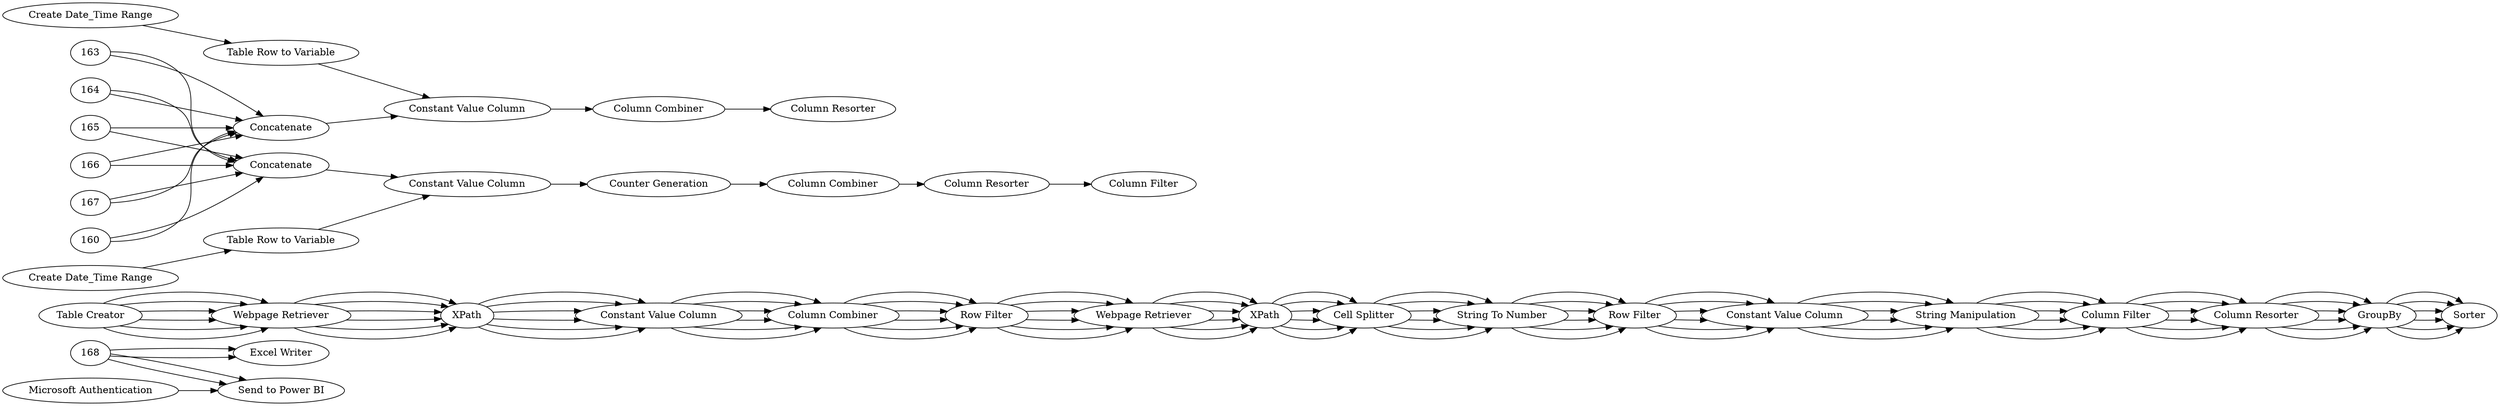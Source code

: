 digraph {
	64 [label="Excel Writer"]
	117 [label="Microsoft Authentication"]
	118 [label="Send to Power BI"]
	84 [label="Webpage Retriever"]
	85 [label=XPath]
	86 [label="Table Creator"]
	141 [label="Constant Value Column"]
	142 [label="Column Combiner"]
	4 [label="Webpage Retriever"]
	58 [label=XPath]
	59 [label="String To Number"]
	60 [label="Cell Splitter"]
	61 [label="Row Filter"]
	65 [label="Row Filter"]
	66 [label="Constant Value Column"]
	68 [label="Column Filter"]
	69 [label=GroupBy]
	70 [label=Sorter]
	71 [label="String Manipulation"]
	72 [label="Column Resorter"]
	147 [label=Concatenate]
	148 [label="Constant Value Column"]
	149 [label="Table Row to Variable"]
	150 [label="Create Date_Time Range"]
	151 [label="Column Combiner"]
	152 [label="Column Resorter"]
	35 [label="Column Combiner"]
	119 [label=Concatenate]
	120 [label="Constant Value Column"]
	121 [label="Create Date_Time Range"]
	123 [label="Table Row to Variable"]
	125 [label="Counter Generation"]
	126 [label="Column Resorter"]
	127 [label="Column Filter"]
	84 [label="Webpage Retriever"]
	85 [label=XPath]
	86 [label="Table Creator"]
	141 [label="Constant Value Column"]
	142 [label="Column Combiner"]
	4 [label="Webpage Retriever"]
	58 [label=XPath]
	59 [label="String To Number"]
	60 [label="Cell Splitter"]
	61 [label="Row Filter"]
	65 [label="Row Filter"]
	66 [label="Constant Value Column"]
	68 [label="Column Filter"]
	69 [label=GroupBy]
	70 [label=Sorter]
	71 [label="String Manipulation"]
	72 [label="Column Resorter"]
	84 [label="Webpage Retriever"]
	85 [label=XPath]
	86 [label="Table Creator"]
	141 [label="Constant Value Column"]
	142 [label="Column Combiner"]
	4 [label="Webpage Retriever"]
	58 [label=XPath]
	59 [label="String To Number"]
	60 [label="Cell Splitter"]
	61 [label="Row Filter"]
	65 [label="Row Filter"]
	66 [label="Constant Value Column"]
	68 [label="Column Filter"]
	69 [label=GroupBy]
	70 [label=Sorter]
	71 [label="String Manipulation"]
	72 [label="Column Resorter"]
	84 [label="Webpage Retriever"]
	85 [label=XPath]
	86 [label="Table Creator"]
	141 [label="Constant Value Column"]
	142 [label="Column Combiner"]
	4 [label="Webpage Retriever"]
	58 [label=XPath]
	59 [label="String To Number"]
	60 [label="Cell Splitter"]
	61 [label="Row Filter"]
	65 [label="Row Filter"]
	66 [label="Constant Value Column"]
	68 [label="Column Filter"]
	69 [label=GroupBy]
	70 [label=Sorter]
	71 [label="String Manipulation"]
	72 [label="Column Resorter"]
	84 [label="Webpage Retriever"]
	85 [label=XPath]
	86 [label="Table Creator"]
	141 [label="Constant Value Column"]
	142 [label="Column Combiner"]
	4 [label="Webpage Retriever"]
	58 [label=XPath]
	59 [label="String To Number"]
	60 [label="Cell Splitter"]
	61 [label="Row Filter"]
	65 [label="Row Filter"]
	66 [label="Constant Value Column"]
	68 [label="Column Filter"]
	69 [label=GroupBy]
	70 [label=Sorter]
	71 [label="String Manipulation"]
	72 [label="Column Resorter"]
	84 [label="Webpage Retriever"]
	85 [label=XPath]
	86 [label="Table Creator"]
	141 [label="Constant Value Column"]
	142 [label="Column Combiner"]
	4 [label="Webpage Retriever"]
	58 [label=XPath]
	59 [label="String To Number"]
	60 [label="Cell Splitter"]
	61 [label="Row Filter"]
	65 [label="Row Filter"]
	66 [label="Constant Value Column"]
	68 [label="Column Filter"]
	69 [label=GroupBy]
	70 [label=Sorter]
	71 [label="String Manipulation"]
	72 [label="Column Resorter"]
	4 -> 58
	58 -> 60
	59 -> 61
	60 -> 59
	61 -> 66
	65 -> 4
	66 -> 71
	68 -> 72
	69 -> 70
	71 -> 68
	72 -> 69
	84 -> 85
	85 -> 141
	86 -> 84
	141 -> 142
	142 -> 65
	147 -> 148
	148 -> 151
	149 -> 148
	150 -> 149
	151 -> 152
	35 -> 126
	119 -> 120
	120 -> 125
	121 -> 123
	123 -> 120
	125 -> 35
	126 -> 127
	4 -> 58
	58 -> 60
	59 -> 61
	60 -> 59
	61 -> 66
	65 -> 4
	66 -> 71
	68 -> 72
	69 -> 70
	71 -> 68
	72 -> 69
	84 -> 85
	85 -> 141
	86 -> 84
	141 -> 142
	142 -> 65
	4 -> 58
	58 -> 60
	59 -> 61
	60 -> 59
	61 -> 66
	65 -> 4
	66 -> 71
	68 -> 72
	69 -> 70
	71 -> 68
	72 -> 69
	84 -> 85
	85 -> 141
	86 -> 84
	141 -> 142
	142 -> 65
	4 -> 58
	58 -> 60
	59 -> 61
	60 -> 59
	61 -> 66
	65 -> 4
	66 -> 71
	68 -> 72
	69 -> 70
	71 -> 68
	72 -> 69
	84 -> 85
	85 -> 141
	86 -> 84
	141 -> 142
	142 -> 65
	4 -> 58
	58 -> 60
	59 -> 61
	60 -> 59
	61 -> 66
	65 -> 4
	66 -> 71
	68 -> 72
	69 -> 70
	71 -> 68
	72 -> 69
	84 -> 85
	85 -> 141
	86 -> 84
	141 -> 142
	142 -> 65
	4 -> 58
	58 -> 60
	59 -> 61
	60 -> 59
	61 -> 66
	65 -> 4
	66 -> 71
	68 -> 72
	69 -> 70
	71 -> 68
	72 -> 69
	84 -> 85
	85 -> 141
	86 -> 84
	141 -> 142
	142 -> 65
	160 -> 147
	160 -> 119
	163 -> 119
	163 -> 147
	164 -> 147
	164 -> 119
	165 -> 147
	165 -> 119
	166 -> 119
	166 -> 147
	167 -> 119
	167 -> 147
	117 -> 118
	168 -> 64
	168 -> 64
	168 -> 118
	168 -> 118
	rankdir=LR
}
